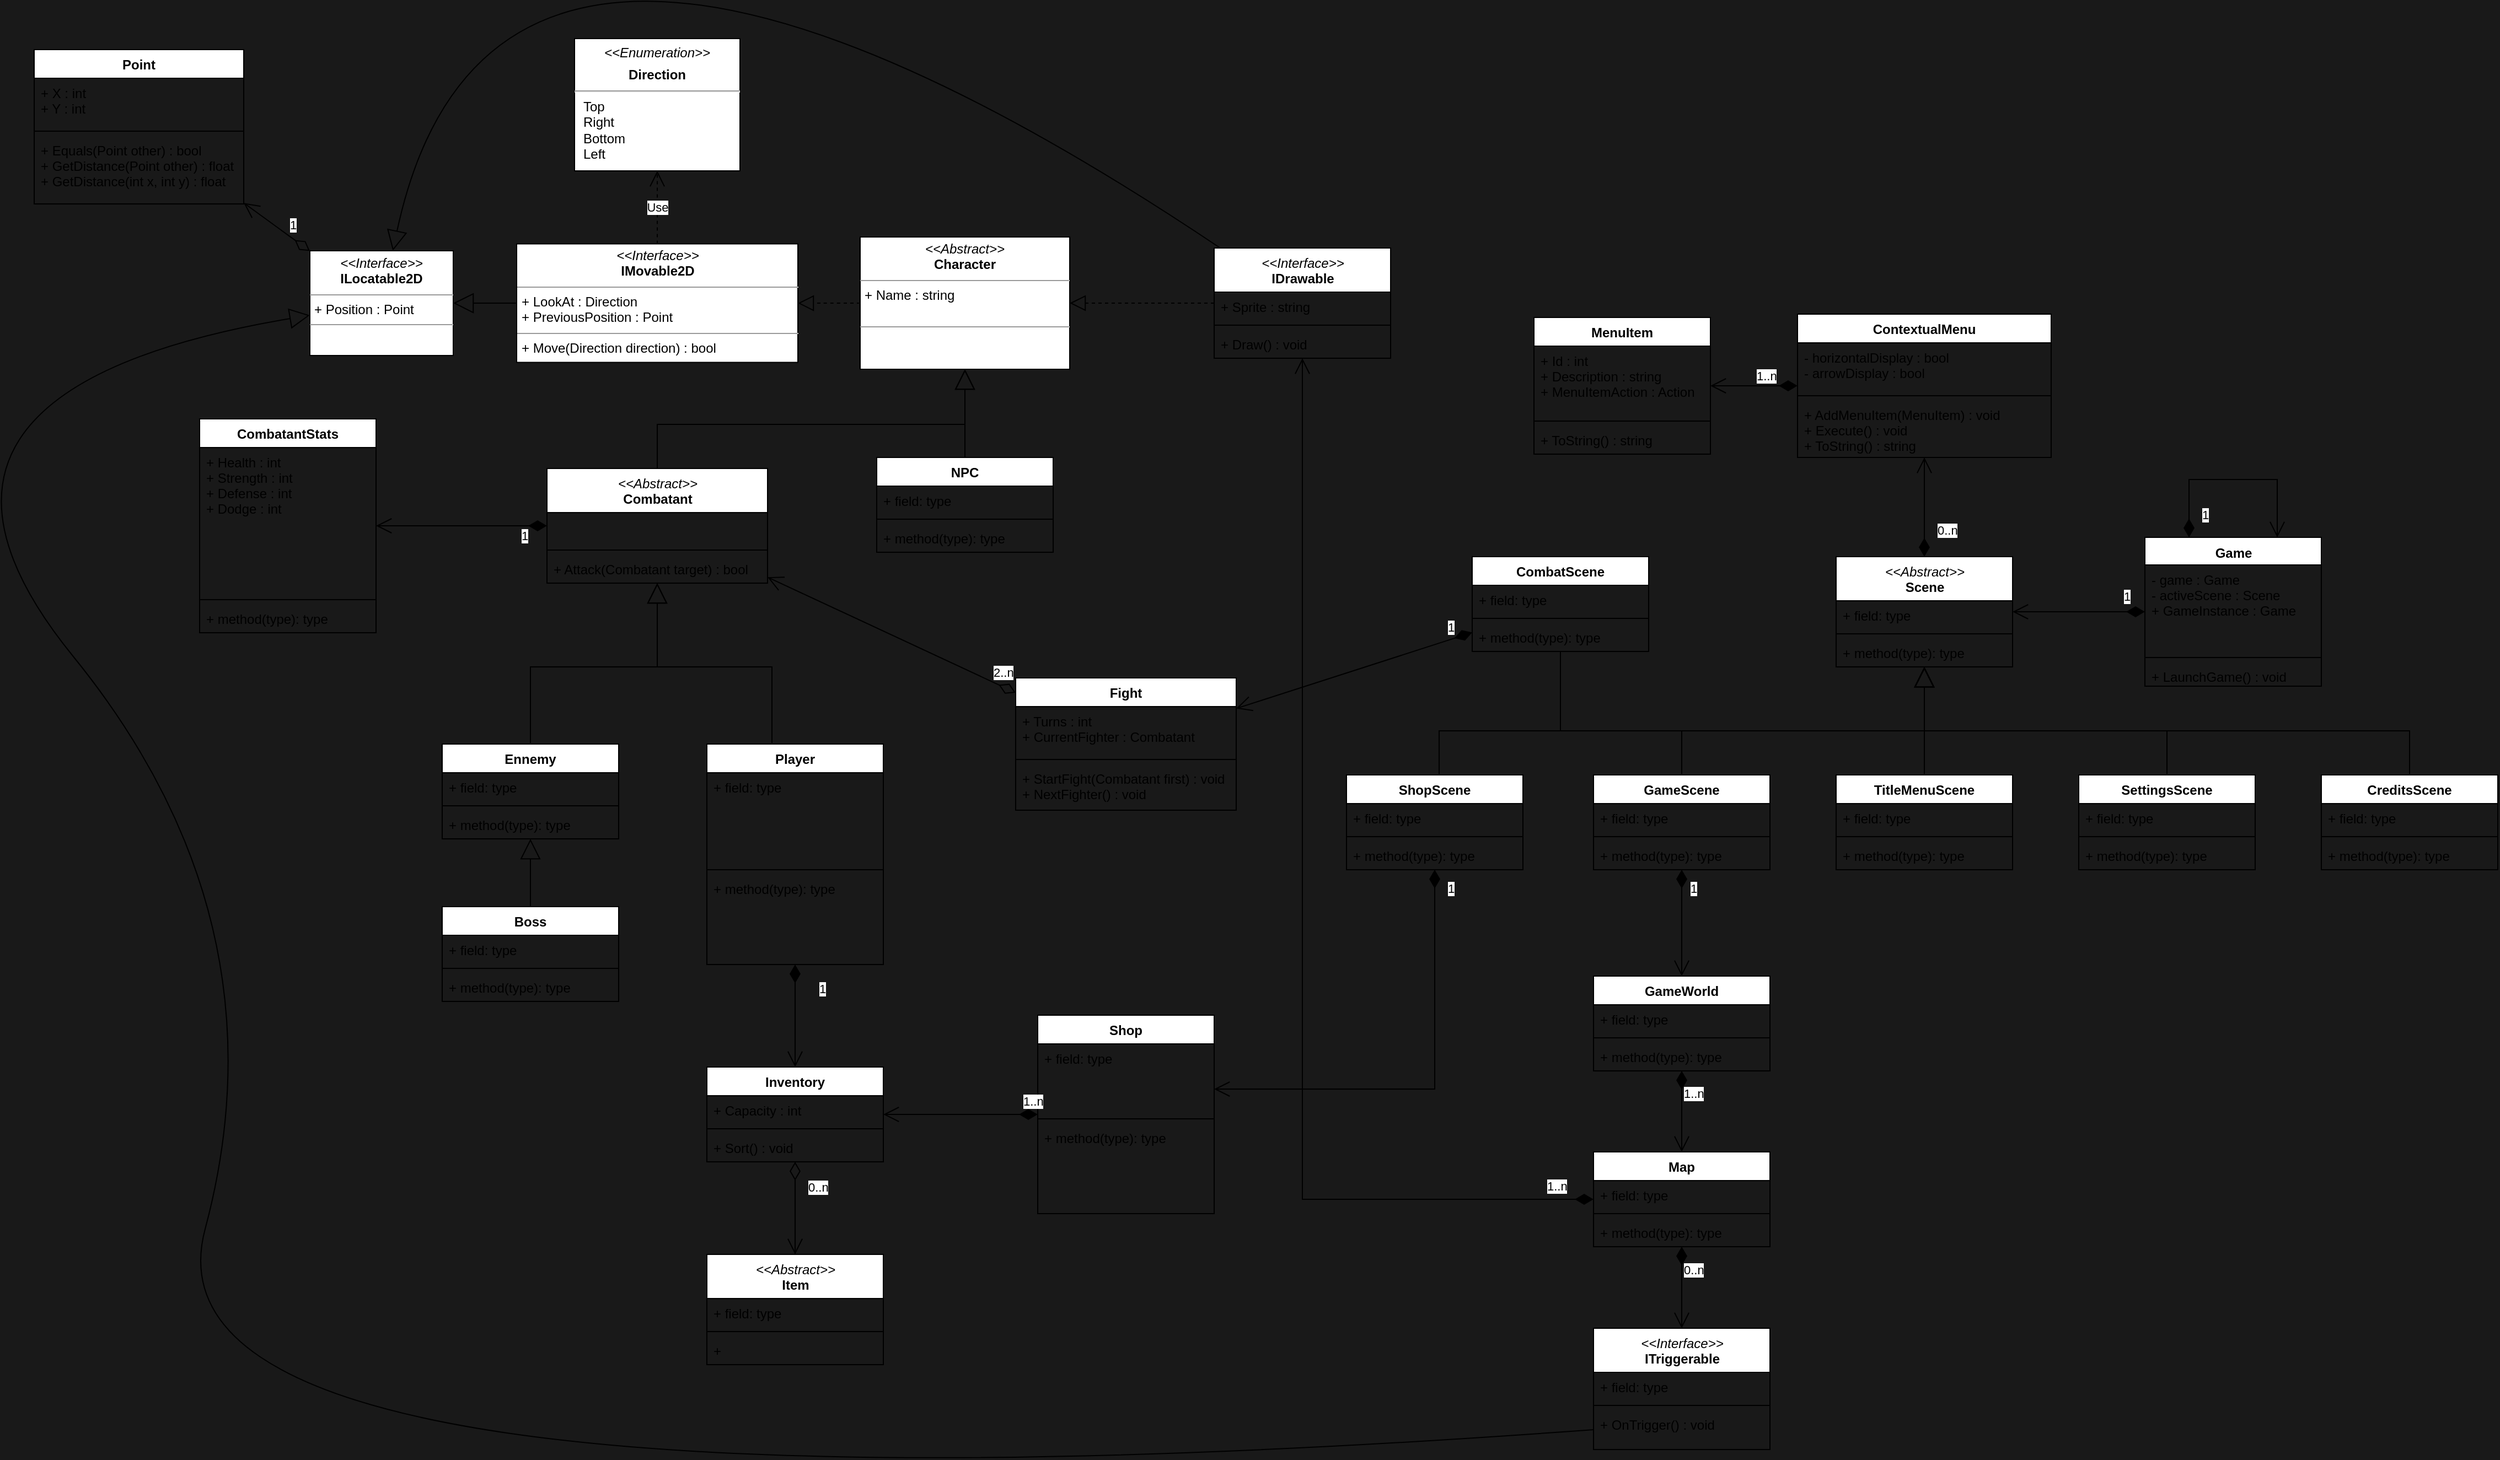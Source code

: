 <mxfile version="15.4.0" type="device"><diagram id="C5RBs43oDa-KdzZeNtuy" name="Page-1"><mxGraphModel dx="2076" dy="1614" grid="1" gridSize="10" guides="1" tooltips="1" connect="1" arrows="1" fold="1" page="0" pageScale="1" pageWidth="1169" pageHeight="827" background="#191919" math="0" shadow="0"><root><mxCell id="WIyWlLk6GJQsqaUBKTNV-0"/><mxCell id="WIyWlLk6GJQsqaUBKTNV-1" parent="WIyWlLk6GJQsqaUBKTNV-0"/><mxCell id="5swHYzabRFGuGf4kcsna-0" value="NPC" style="swimlane;fontStyle=1;align=center;verticalAlign=top;childLayout=stackLayout;horizontal=1;startSize=26;horizontalStack=0;resizeParent=1;resizeParentMax=0;resizeLast=0;collapsible=1;marginBottom=0;" parent="WIyWlLk6GJQsqaUBKTNV-1" vertex="1"><mxGeometry x="804" y="380" width="160" height="86" as="geometry"/></mxCell><mxCell id="5swHYzabRFGuGf4kcsna-1" value="+ field: type" style="text;strokeColor=none;fillColor=none;align=left;verticalAlign=top;spacingLeft=4;spacingRight=4;overflow=hidden;rotatable=0;points=[[0,0.5],[1,0.5]];portConstraint=eastwest;" parent="5swHYzabRFGuGf4kcsna-0" vertex="1"><mxGeometry y="26" width="160" height="26" as="geometry"/></mxCell><mxCell id="5swHYzabRFGuGf4kcsna-2" value="" style="line;strokeWidth=1;fillColor=none;align=left;verticalAlign=middle;spacingTop=-1;spacingLeft=3;spacingRight=3;rotatable=0;labelPosition=right;points=[];portConstraint=eastwest;" parent="5swHYzabRFGuGf4kcsna-0" vertex="1"><mxGeometry y="52" width="160" height="8" as="geometry"/></mxCell><mxCell id="5swHYzabRFGuGf4kcsna-3" value="+ method(type): type" style="text;strokeColor=none;fillColor=none;align=left;verticalAlign=top;spacingLeft=4;spacingRight=4;overflow=hidden;rotatable=0;points=[[0,0.5],[1,0.5]];portConstraint=eastwest;" parent="5swHYzabRFGuGf4kcsna-0" vertex="1"><mxGeometry y="60" width="160" height="26" as="geometry"/></mxCell><mxCell id="5swHYzabRFGuGf4kcsna-8" value="Ennemy" style="swimlane;fontStyle=1;align=center;verticalAlign=top;childLayout=stackLayout;horizontal=1;startSize=26;horizontalStack=0;resizeParent=1;resizeParentMax=0;resizeLast=0;collapsible=1;marginBottom=0;" parent="WIyWlLk6GJQsqaUBKTNV-1" vertex="1"><mxGeometry x="410" y="640" width="160" height="86" as="geometry"/></mxCell><mxCell id="5swHYzabRFGuGf4kcsna-9" value="+ field: type" style="text;strokeColor=none;fillColor=none;align=left;verticalAlign=top;spacingLeft=4;spacingRight=4;overflow=hidden;rotatable=0;points=[[0,0.5],[1,0.5]];portConstraint=eastwest;" parent="5swHYzabRFGuGf4kcsna-8" vertex="1"><mxGeometry y="26" width="160" height="26" as="geometry"/></mxCell><mxCell id="5swHYzabRFGuGf4kcsna-10" value="" style="line;strokeWidth=1;fillColor=none;align=left;verticalAlign=middle;spacingTop=-1;spacingLeft=3;spacingRight=3;rotatable=0;labelPosition=right;points=[];portConstraint=eastwest;" parent="5swHYzabRFGuGf4kcsna-8" vertex="1"><mxGeometry y="52" width="160" height="8" as="geometry"/></mxCell><mxCell id="5swHYzabRFGuGf4kcsna-11" value="+ method(type): type" style="text;strokeColor=none;fillColor=none;align=left;verticalAlign=top;spacingLeft=4;spacingRight=4;overflow=hidden;rotatable=0;points=[[0,0.5],[1,0.5]];portConstraint=eastwest;" parent="5swHYzabRFGuGf4kcsna-8" vertex="1"><mxGeometry y="60" width="160" height="26" as="geometry"/></mxCell><mxCell id="5swHYzabRFGuGf4kcsna-12" value="Player" style="swimlane;fontStyle=1;align=center;verticalAlign=top;childLayout=stackLayout;horizontal=1;startSize=26;horizontalStack=0;resizeParent=1;resizeParentMax=0;resizeLast=0;collapsible=1;marginBottom=0;strokeWidth=1;" parent="WIyWlLk6GJQsqaUBKTNV-1" vertex="1"><mxGeometry x="650" y="640" width="160" height="200" as="geometry"/></mxCell><mxCell id="5swHYzabRFGuGf4kcsna-13" value="+ field: type" style="text;strokeColor=none;fillColor=none;align=left;verticalAlign=top;spacingLeft=4;spacingRight=4;overflow=hidden;rotatable=0;points=[[0,0.5],[1,0.5]];portConstraint=eastwest;" parent="5swHYzabRFGuGf4kcsna-12" vertex="1"><mxGeometry y="26" width="160" height="84" as="geometry"/></mxCell><mxCell id="5swHYzabRFGuGf4kcsna-14" value="" style="line;strokeWidth=1;fillColor=none;align=left;verticalAlign=middle;spacingTop=-1;spacingLeft=3;spacingRight=3;rotatable=0;labelPosition=right;points=[];portConstraint=eastwest;" parent="5swHYzabRFGuGf4kcsna-12" vertex="1"><mxGeometry y="110" width="160" height="8" as="geometry"/></mxCell><mxCell id="5swHYzabRFGuGf4kcsna-15" value="+ method(type): type" style="text;strokeColor=none;fillColor=none;align=left;verticalAlign=top;spacingLeft=4;spacingRight=4;overflow=hidden;rotatable=0;points=[[0,0.5],[1,0.5]];portConstraint=eastwest;" parent="5swHYzabRFGuGf4kcsna-12" vertex="1"><mxGeometry y="118" width="160" height="82" as="geometry"/></mxCell><mxCell id="5swHYzabRFGuGf4kcsna-21" value="Boss" style="swimlane;fontStyle=1;align=center;verticalAlign=top;childLayout=stackLayout;horizontal=1;startSize=26;horizontalStack=0;resizeParent=1;resizeParentMax=0;resizeLast=0;collapsible=1;marginBottom=0;" parent="WIyWlLk6GJQsqaUBKTNV-1" vertex="1"><mxGeometry x="410" y="787.5" width="160" height="86" as="geometry"/></mxCell><mxCell id="5swHYzabRFGuGf4kcsna-22" value="+ field: type" style="text;strokeColor=none;fillColor=none;align=left;verticalAlign=top;spacingLeft=4;spacingRight=4;overflow=hidden;rotatable=0;points=[[0,0.5],[1,0.5]];portConstraint=eastwest;" parent="5swHYzabRFGuGf4kcsna-21" vertex="1"><mxGeometry y="26" width="160" height="26" as="geometry"/></mxCell><mxCell id="5swHYzabRFGuGf4kcsna-23" value="" style="line;strokeWidth=1;fillColor=none;align=left;verticalAlign=middle;spacingTop=-1;spacingLeft=3;spacingRight=3;rotatable=0;labelPosition=right;points=[];portConstraint=eastwest;" parent="5swHYzabRFGuGf4kcsna-21" vertex="1"><mxGeometry y="52" width="160" height="8" as="geometry"/></mxCell><mxCell id="5swHYzabRFGuGf4kcsna-24" value="+ method(type): type" style="text;strokeColor=none;fillColor=none;align=left;verticalAlign=top;spacingLeft=4;spacingRight=4;overflow=hidden;rotatable=0;points=[[0,0.5],[1,0.5]];portConstraint=eastwest;" parent="5swHYzabRFGuGf4kcsna-21" vertex="1"><mxGeometry y="60" width="160" height="26" as="geometry"/></mxCell><mxCell id="5swHYzabRFGuGf4kcsna-29" value="&lt;p style=&quot;margin: 0px ; margin-top: 4px ; text-align: center&quot;&gt;&lt;i&gt;&amp;lt;&amp;lt;Abstract&amp;gt;&amp;gt;&lt;/i&gt;&lt;br&gt;&lt;b&gt;Character&lt;/b&gt;&lt;/p&gt;&lt;hr size=&quot;1&quot;&gt;&lt;p style=&quot;margin: 0px ; margin-left: 4px&quot;&gt;+ Name : string&lt;br&gt;&lt;/p&gt;&lt;p style=&quot;margin: 0px ; margin-left: 4px&quot;&gt;&lt;br&gt;&lt;/p&gt;&lt;hr size=&quot;1&quot;&gt;&lt;p style=&quot;margin: 0px ; margin-left: 4px&quot;&gt;&lt;br&gt;&lt;/p&gt;" style="verticalAlign=top;align=left;overflow=fill;fontSize=12;fontFamily=Helvetica;html=1;" parent="WIyWlLk6GJQsqaUBKTNV-1" vertex="1"><mxGeometry x="789" y="180" width="190" height="120" as="geometry"/></mxCell><mxCell id="5swHYzabRFGuGf4kcsna-32" value="" style="endArrow=block;endSize=16;endFill=0;html=1;edgeStyle=orthogonalEdgeStyle;rounded=0;" parent="WIyWlLk6GJQsqaUBKTNV-1" source="INyZbUlqWB3TaKGI_eGS-89" target="5swHYzabRFGuGf4kcsna-29" edge="1"><mxGeometry width="160" relative="1" as="geometry"><mxPoint x="894" y="480" as="sourcePoint"/><mxPoint x="894" y="330" as="targetPoint"/><Array as="points"><mxPoint x="605" y="350"/><mxPoint x="884" y="350"/></Array></mxGeometry></mxCell><mxCell id="5swHYzabRFGuGf4kcsna-34" value="" style="endArrow=block;endSize=16;endFill=0;html=1;edgeStyle=orthogonalEdgeStyle;" parent="WIyWlLk6GJQsqaUBKTNV-1" source="5swHYzabRFGuGf4kcsna-21" target="5swHYzabRFGuGf4kcsna-8" edge="1"><mxGeometry width="160" relative="1" as="geometry"><mxPoint x="695" y="560" as="sourcePoint"/><mxPoint x="695" y="410" as="targetPoint"/></mxGeometry></mxCell><mxCell id="5swHYzabRFGuGf4kcsna-46" value="Point" style="swimlane;fontStyle=1;align=center;verticalAlign=top;childLayout=stackLayout;horizontal=1;startSize=26;horizontalStack=0;resizeParent=1;resizeParentMax=0;resizeLast=0;collapsible=1;marginBottom=0;" parent="WIyWlLk6GJQsqaUBKTNV-1" vertex="1"><mxGeometry x="40" y="10" width="190" height="140" as="geometry"/></mxCell><mxCell id="5swHYzabRFGuGf4kcsna-47" value="+ X : int&#10;+ Y : int" style="text;strokeColor=none;fillColor=none;align=left;verticalAlign=top;spacingLeft=4;spacingRight=4;overflow=hidden;rotatable=0;points=[[0,0.5],[1,0.5]];portConstraint=eastwest;" parent="5swHYzabRFGuGf4kcsna-46" vertex="1"><mxGeometry y="26" width="190" height="44" as="geometry"/></mxCell><mxCell id="5swHYzabRFGuGf4kcsna-48" value="" style="line;strokeWidth=1;fillColor=none;align=left;verticalAlign=middle;spacingTop=-1;spacingLeft=3;spacingRight=3;rotatable=0;labelPosition=right;points=[];portConstraint=eastwest;" parent="5swHYzabRFGuGf4kcsna-46" vertex="1"><mxGeometry y="70" width="190" height="8" as="geometry"/></mxCell><mxCell id="5swHYzabRFGuGf4kcsna-49" value="+ Equals(Point other) : bool&#10;+ GetDistance(Point other) : float&#10;+ GetDistance(int x, int y) : float" style="text;strokeColor=none;fillColor=none;align=left;verticalAlign=top;spacingLeft=4;spacingRight=4;overflow=hidden;rotatable=0;points=[[0,0.5],[1,0.5]];portConstraint=eastwest;" parent="5swHYzabRFGuGf4kcsna-46" vertex="1"><mxGeometry y="78" width="190" height="62" as="geometry"/></mxCell><mxCell id="5swHYzabRFGuGf4kcsna-54" value="&lt;p style=&quot;margin: 0px ; margin-top: 4px ; text-align: center&quot;&gt;&lt;i&gt;&amp;lt;&amp;lt;Interface&amp;gt;&amp;gt;&lt;/i&gt;&lt;br&gt;&lt;b&gt;IMovable2D&lt;/b&gt;&lt;/p&gt;&lt;hr size=&quot;1&quot;&gt;&lt;p style=&quot;margin: 0px ; margin-left: 4px&quot;&gt;+ LookAt : Direction&lt;/p&gt;&lt;p style=&quot;margin: 0px ; margin-left: 4px&quot;&gt;+ PreviousPosition : Point&lt;/p&gt;&lt;hr size=&quot;1&quot;&gt;&lt;p style=&quot;margin: 0px ; margin-left: 4px&quot;&gt;+ Move(Direction direction) : bool&lt;br&gt;&lt;/p&gt;" style="verticalAlign=top;align=left;overflow=fill;fontSize=12;fontFamily=Helvetica;html=1;" parent="WIyWlLk6GJQsqaUBKTNV-1" vertex="1"><mxGeometry x="477.5" y="186.25" width="255" height="107.5" as="geometry"/></mxCell><mxCell id="5swHYzabRFGuGf4kcsna-57" value="" style="endArrow=block;dashed=1;endFill=0;endSize=12;html=1;edgeStyle=orthogonalEdgeStyle;" parent="WIyWlLk6GJQsqaUBKTNV-1" source="5swHYzabRFGuGf4kcsna-29" target="5swHYzabRFGuGf4kcsna-54" edge="1"><mxGeometry width="160" relative="1" as="geometry"><mxPoint x="880" y="160" as="sourcePoint"/><mxPoint x="760" y="100" as="targetPoint"/></mxGeometry></mxCell><mxCell id="5swHYzabRFGuGf4kcsna-67" value="&lt;p style=&quot;margin: 0px ; margin-top: 6px ; text-align: center&quot;&gt;&lt;i&gt;&amp;lt;&amp;lt;Enumeration&amp;gt;&amp;gt;&lt;/i&gt;&lt;br&gt;&lt;/p&gt;&lt;p style=&quot;margin: 0px ; margin-top: 6px ; text-align: center&quot;&gt;&lt;b&gt;Direction&lt;/b&gt;&lt;/p&gt;&lt;hr&gt;&lt;p style=&quot;margin: 0px ; margin-left: 8px&quot;&gt;Top&lt;/p&gt;&lt;p style=&quot;margin: 0px ; margin-left: 8px&quot;&gt;Right&lt;/p&gt;&lt;p style=&quot;margin: 0px ; margin-left: 8px&quot;&gt;Bottom&lt;/p&gt;&lt;p style=&quot;margin: 0px ; margin-left: 8px&quot;&gt;Left&lt;/p&gt;" style="align=left;overflow=fill;html=1;dropTarget=0;" parent="WIyWlLk6GJQsqaUBKTNV-1" vertex="1"><mxGeometry x="530" width="150" height="120" as="geometry"/></mxCell><mxCell id="5swHYzabRFGuGf4kcsna-75" value="&lt;p style=&quot;margin: 0px ; margin-top: 4px ; text-align: center&quot;&gt;&lt;i&gt;&amp;lt;&amp;lt;Interface&amp;gt;&amp;gt;&lt;/i&gt;&lt;br&gt;&lt;b&gt;ILocatable2D&lt;/b&gt;&lt;/p&gt;&lt;hr size=&quot;1&quot;&gt;&lt;p style=&quot;margin: 0px ; margin-left: 4px&quot;&gt;+ Position : Point&lt;/p&gt;&lt;hr size=&quot;1&quot;&gt;&lt;p style=&quot;margin: 0px ; margin-left: 4px&quot;&gt;&lt;br&gt;&lt;/p&gt;" style="verticalAlign=top;align=left;overflow=fill;fontSize=12;fontFamily=Helvetica;html=1;" parent="WIyWlLk6GJQsqaUBKTNV-1" vertex="1"><mxGeometry x="290" y="192.5" width="130" height="95" as="geometry"/></mxCell><mxCell id="5swHYzabRFGuGf4kcsna-76" value="" style="endArrow=block;endSize=16;endFill=0;html=1;edgeStyle=orthogonalEdgeStyle;" parent="WIyWlLk6GJQsqaUBKTNV-1" source="5swHYzabRFGuGf4kcsna-54" target="5swHYzabRFGuGf4kcsna-75" edge="1"><mxGeometry width="160" relative="1" as="geometry"><mxPoint x="1150.0" y="600" as="sourcePoint"/><mxPoint x="1150.0" y="506" as="targetPoint"/></mxGeometry></mxCell><mxCell id="KrV9ADqe-Hzgv187CyDO-4" value="1" style="endArrow=open;html=1;endSize=12;startArrow=diamondThin;startSize=14;startFill=0;align=left;verticalAlign=bottom;" parent="WIyWlLk6GJQsqaUBKTNV-1" source="5swHYzabRFGuGf4kcsna-75" target="5swHYzabRFGuGf4kcsna-46" edge="1"><mxGeometry x="-0.333" relative="1" as="geometry"><mxPoint x="325" y="287.5" as="sourcePoint"/><mxPoint x="325" y="447.5" as="targetPoint"/><mxPoint as="offset"/></mxGeometry></mxCell><mxCell id="KrV9ADqe-Hzgv187CyDO-5" value="Use" style="endArrow=open;endSize=12;dashed=1;html=1;edgeStyle=orthogonalEdgeStyle;" parent="WIyWlLk6GJQsqaUBKTNV-1" source="5swHYzabRFGuGf4kcsna-54" target="5swHYzabRFGuGf4kcsna-67" edge="1"><mxGeometry width="160" relative="1" as="geometry"><mxPoint x="450" y="130" as="sourcePoint"/><mxPoint x="680" y="161" as="targetPoint"/></mxGeometry></mxCell><mxCell id="KrV9ADqe-Hzgv187CyDO-27" value="Inventory" style="swimlane;fontStyle=1;align=center;verticalAlign=top;childLayout=stackLayout;horizontal=1;startSize=26;horizontalStack=0;resizeParent=1;resizeParentMax=0;resizeLast=0;collapsible=1;marginBottom=0;" parent="WIyWlLk6GJQsqaUBKTNV-1" vertex="1"><mxGeometry x="650" y="933" width="160" height="86" as="geometry"/></mxCell><mxCell id="KrV9ADqe-Hzgv187CyDO-28" value="+ Capacity : int" style="text;strokeColor=none;fillColor=none;align=left;verticalAlign=top;spacingLeft=4;spacingRight=4;overflow=hidden;rotatable=0;points=[[0,0.5],[1,0.5]];portConstraint=eastwest;" parent="KrV9ADqe-Hzgv187CyDO-27" vertex="1"><mxGeometry y="26" width="160" height="26" as="geometry"/></mxCell><mxCell id="KrV9ADqe-Hzgv187CyDO-29" value="" style="line;strokeWidth=1;fillColor=none;align=left;verticalAlign=middle;spacingTop=-1;spacingLeft=3;spacingRight=3;rotatable=0;labelPosition=right;points=[];portConstraint=eastwest;" parent="KrV9ADqe-Hzgv187CyDO-27" vertex="1"><mxGeometry y="52" width="160" height="8" as="geometry"/></mxCell><mxCell id="KrV9ADqe-Hzgv187CyDO-30" value="+ Sort() : void" style="text;strokeColor=none;fillColor=none;align=left;verticalAlign=top;spacingLeft=4;spacingRight=4;overflow=hidden;rotatable=0;points=[[0,0.5],[1,0.5]];portConstraint=eastwest;" parent="KrV9ADqe-Hzgv187CyDO-27" vertex="1"><mxGeometry y="60" width="160" height="26" as="geometry"/></mxCell><mxCell id="f3-75gtxWehkVHyLDxz1-0" value="0..n" style="endArrow=open;html=1;endSize=12;startArrow=diamondThin;startSize=14;startFill=0;edgeStyle=orthogonalEdgeStyle;align=left;verticalAlign=bottom;rounded=0;" parent="WIyWlLk6GJQsqaUBKTNV-1" source="KrV9ADqe-Hzgv187CyDO-27" target="vQ3LU-gLf3fFYxBnBf0y-0" edge="1"><mxGeometry x="-0.25" y="10" relative="1" as="geometry"><mxPoint x="575" y="782.5" as="sourcePoint"/><mxPoint x="510" y="840" as="targetPoint"/><mxPoint as="offset"/></mxGeometry></mxCell><mxCell id="f3-75gtxWehkVHyLDxz1-1" value="1" style="endArrow=open;html=1;endSize=12;startArrow=diamondThin;startSize=14;startFill=1;edgeStyle=orthogonalEdgeStyle;align=left;verticalAlign=bottom;rounded=0;" parent="WIyWlLk6GJQsqaUBKTNV-1" source="5swHYzabRFGuGf4kcsna-12" target="KrV9ADqe-Hzgv187CyDO-27" edge="1"><mxGeometry x="-0.333" y="20" relative="1" as="geometry"><mxPoint x="685" y="860" as="sourcePoint"/><mxPoint x="845" y="860" as="targetPoint"/><mxPoint as="offset"/></mxGeometry></mxCell><mxCell id="f3-75gtxWehkVHyLDxz1-2" value="GameWorld" style="swimlane;fontStyle=1;align=center;verticalAlign=top;childLayout=stackLayout;horizontal=1;startSize=26;horizontalStack=0;resizeParent=1;resizeParentMax=0;resizeLast=0;collapsible=1;marginBottom=0;" parent="WIyWlLk6GJQsqaUBKTNV-1" vertex="1"><mxGeometry x="1454" y="850.5" width="160" height="86" as="geometry"/></mxCell><mxCell id="f3-75gtxWehkVHyLDxz1-3" value="+ field: type" style="text;strokeColor=none;fillColor=none;align=left;verticalAlign=top;spacingLeft=4;spacingRight=4;overflow=hidden;rotatable=0;points=[[0,0.5],[1,0.5]];portConstraint=eastwest;" parent="f3-75gtxWehkVHyLDxz1-2" vertex="1"><mxGeometry y="26" width="160" height="26" as="geometry"/></mxCell><mxCell id="f3-75gtxWehkVHyLDxz1-4" value="" style="line;strokeWidth=1;fillColor=none;align=left;verticalAlign=middle;spacingTop=-1;spacingLeft=3;spacingRight=3;rotatable=0;labelPosition=right;points=[];portConstraint=eastwest;" parent="f3-75gtxWehkVHyLDxz1-2" vertex="1"><mxGeometry y="52" width="160" height="8" as="geometry"/></mxCell><mxCell id="f3-75gtxWehkVHyLDxz1-5" value="+ method(type): type" style="text;strokeColor=none;fillColor=none;align=left;verticalAlign=top;spacingLeft=4;spacingRight=4;overflow=hidden;rotatable=0;points=[[0,0.5],[1,0.5]];portConstraint=eastwest;" parent="f3-75gtxWehkVHyLDxz1-2" vertex="1"><mxGeometry y="60" width="160" height="26" as="geometry"/></mxCell><mxCell id="INyZbUlqWB3TaKGI_eGS-0" value="Map" style="swimlane;fontStyle=1;align=center;verticalAlign=top;childLayout=stackLayout;horizontal=1;startSize=26;horizontalStack=0;resizeParent=1;resizeParentMax=0;resizeLast=0;collapsible=1;marginBottom=0;" parent="WIyWlLk6GJQsqaUBKTNV-1" vertex="1"><mxGeometry x="1454" y="1010" width="160" height="86" as="geometry"/></mxCell><mxCell id="INyZbUlqWB3TaKGI_eGS-1" value="+ field: type" style="text;strokeColor=none;fillColor=none;align=left;verticalAlign=top;spacingLeft=4;spacingRight=4;overflow=hidden;rotatable=0;points=[[0,0.5],[1,0.5]];portConstraint=eastwest;" parent="INyZbUlqWB3TaKGI_eGS-0" vertex="1"><mxGeometry y="26" width="160" height="26" as="geometry"/></mxCell><mxCell id="INyZbUlqWB3TaKGI_eGS-2" value="" style="line;strokeWidth=1;fillColor=none;align=left;verticalAlign=middle;spacingTop=-1;spacingLeft=3;spacingRight=3;rotatable=0;labelPosition=right;points=[];portConstraint=eastwest;" parent="INyZbUlqWB3TaKGI_eGS-0" vertex="1"><mxGeometry y="52" width="160" height="8" as="geometry"/></mxCell><mxCell id="INyZbUlqWB3TaKGI_eGS-3" value="+ method(type): type" style="text;strokeColor=none;fillColor=none;align=left;verticalAlign=top;spacingLeft=4;spacingRight=4;overflow=hidden;rotatable=0;points=[[0,0.5],[1,0.5]];portConstraint=eastwest;" parent="INyZbUlqWB3TaKGI_eGS-0" vertex="1"><mxGeometry y="60" width="160" height="26" as="geometry"/></mxCell><mxCell id="INyZbUlqWB3TaKGI_eGS-5" value="1..n" style="endArrow=open;html=1;endSize=12;startArrow=diamondThin;startSize=14;startFill=1;edgeStyle=orthogonalEdgeStyle;align=left;verticalAlign=bottom;rounded=0;" parent="WIyWlLk6GJQsqaUBKTNV-1" source="f3-75gtxWehkVHyLDxz1-2" target="INyZbUlqWB3TaKGI_eGS-0" edge="1"><mxGeometry x="-0.191" relative="1" as="geometry"><mxPoint x="1670" y="970" as="sourcePoint"/><mxPoint x="1670" y="1101" as="targetPoint"/><mxPoint as="offset"/></mxGeometry></mxCell><mxCell id="INyZbUlqWB3TaKGI_eGS-10" value="&lt;i&gt;&amp;lt;&amp;lt;Interface&amp;gt;&amp;gt;&lt;br&gt;&lt;/i&gt;&lt;b&gt;ITriggerable&lt;/b&gt;" style="swimlane;fontStyle=0;align=center;verticalAlign=top;childLayout=stackLayout;horizontal=1;startSize=40;horizontalStack=0;resizeParent=1;resizeParentMax=0;resizeLast=0;collapsible=1;marginBottom=0;html=1;" parent="WIyWlLk6GJQsqaUBKTNV-1" vertex="1"><mxGeometry x="1454" y="1170" width="160" height="110" as="geometry"/></mxCell><mxCell id="INyZbUlqWB3TaKGI_eGS-11" value="+ field: type" style="text;strokeColor=none;fillColor=none;align=left;verticalAlign=top;spacingLeft=4;spacingRight=4;overflow=hidden;rotatable=0;points=[[0,0.5],[1,0.5]];portConstraint=eastwest;" parent="INyZbUlqWB3TaKGI_eGS-10" vertex="1"><mxGeometry y="40" width="160" height="26" as="geometry"/></mxCell><mxCell id="INyZbUlqWB3TaKGI_eGS-12" value="" style="line;strokeWidth=1;fillColor=none;align=left;verticalAlign=middle;spacingTop=-1;spacingLeft=3;spacingRight=3;rotatable=0;labelPosition=right;points=[];portConstraint=eastwest;" parent="INyZbUlqWB3TaKGI_eGS-10" vertex="1"><mxGeometry y="66" width="160" height="8" as="geometry"/></mxCell><mxCell id="INyZbUlqWB3TaKGI_eGS-13" value="+ OnTrigger() : void" style="text;strokeColor=none;fillColor=none;align=left;verticalAlign=top;spacingLeft=4;spacingRight=4;overflow=hidden;rotatable=0;points=[[0,0.5],[1,0.5]];portConstraint=eastwest;" parent="INyZbUlqWB3TaKGI_eGS-10" vertex="1"><mxGeometry y="74" width="160" height="36" as="geometry"/></mxCell><mxCell id="INyZbUlqWB3TaKGI_eGS-14" value="CombatantStats" style="swimlane;fontStyle=1;align=center;verticalAlign=top;childLayout=stackLayout;horizontal=1;startSize=26;horizontalStack=0;resizeParent=1;resizeParentMax=0;resizeLast=0;collapsible=1;marginBottom=0;" parent="WIyWlLk6GJQsqaUBKTNV-1" vertex="1"><mxGeometry x="190" y="345" width="160" height="194" as="geometry"/></mxCell><mxCell id="INyZbUlqWB3TaKGI_eGS-15" value="+ Health : int&#10;+ Strength : int&#10;+ Defense : int&#10;+ Dodge : int" style="text;strokeColor=none;fillColor=none;align=left;verticalAlign=top;spacingLeft=4;spacingRight=4;overflow=hidden;rotatable=0;points=[[0,0.5],[1,0.5]];portConstraint=eastwest;" parent="INyZbUlqWB3TaKGI_eGS-14" vertex="1"><mxGeometry y="26" width="160" height="134" as="geometry"/></mxCell><mxCell id="INyZbUlqWB3TaKGI_eGS-16" value="" style="line;strokeWidth=1;fillColor=none;align=left;verticalAlign=middle;spacingTop=-1;spacingLeft=3;spacingRight=3;rotatable=0;labelPosition=right;points=[];portConstraint=eastwest;" parent="INyZbUlqWB3TaKGI_eGS-14" vertex="1"><mxGeometry y="160" width="160" height="8" as="geometry"/></mxCell><mxCell id="INyZbUlqWB3TaKGI_eGS-17" value="+ method(type): type" style="text;strokeColor=none;fillColor=none;align=left;verticalAlign=top;spacingLeft=4;spacingRight=4;overflow=hidden;rotatable=0;points=[[0,0.5],[1,0.5]];portConstraint=eastwest;" parent="INyZbUlqWB3TaKGI_eGS-14" vertex="1"><mxGeometry y="168" width="160" height="26" as="geometry"/></mxCell><mxCell id="INyZbUlqWB3TaKGI_eGS-18" value="Shop" style="swimlane;fontStyle=1;align=center;verticalAlign=top;childLayout=stackLayout;horizontal=1;startSize=26;horizontalStack=0;resizeParent=1;resizeParentMax=0;resizeLast=0;collapsible=1;marginBottom=0;" parent="WIyWlLk6GJQsqaUBKTNV-1" vertex="1"><mxGeometry x="950" y="886" width="160" height="180" as="geometry"><mxRectangle x="1730" y="936.5" width="60" height="26" as="alternateBounds"/></mxGeometry></mxCell><mxCell id="INyZbUlqWB3TaKGI_eGS-19" value="+ field: type" style="text;strokeColor=none;fillColor=none;align=left;verticalAlign=top;spacingLeft=4;spacingRight=4;overflow=hidden;rotatable=0;points=[[0,0.5],[1,0.5]];portConstraint=eastwest;" parent="INyZbUlqWB3TaKGI_eGS-18" vertex="1"><mxGeometry y="26" width="160" height="64" as="geometry"/></mxCell><mxCell id="INyZbUlqWB3TaKGI_eGS-20" value="" style="line;strokeWidth=1;fillColor=none;align=left;verticalAlign=middle;spacingTop=-1;spacingLeft=3;spacingRight=3;rotatable=0;labelPosition=right;points=[];portConstraint=eastwest;" parent="INyZbUlqWB3TaKGI_eGS-18" vertex="1"><mxGeometry y="90" width="160" height="8" as="geometry"/></mxCell><mxCell id="INyZbUlqWB3TaKGI_eGS-21" value="+ method(type): type" style="text;strokeColor=none;fillColor=none;align=left;verticalAlign=top;spacingLeft=4;spacingRight=4;overflow=hidden;rotatable=0;points=[[0,0.5],[1,0.5]];portConstraint=eastwest;" parent="INyZbUlqWB3TaKGI_eGS-18" vertex="1"><mxGeometry y="98" width="160" height="82" as="geometry"/></mxCell><mxCell id="INyZbUlqWB3TaKGI_eGS-22" value="MenuItem" style="swimlane;fontStyle=1;align=center;verticalAlign=top;childLayout=stackLayout;horizontal=1;startSize=26;horizontalStack=0;resizeParent=1;resizeParentMax=0;resizeLast=0;collapsible=1;marginBottom=0;" parent="WIyWlLk6GJQsqaUBKTNV-1" vertex="1"><mxGeometry x="1400" y="253" width="160" height="124" as="geometry"/></mxCell><mxCell id="INyZbUlqWB3TaKGI_eGS-23" value="+ Id : int&#10;+ Description : string&#10;+ MenuItemAction : Action" style="text;strokeColor=none;fillColor=none;align=left;verticalAlign=top;spacingLeft=4;spacingRight=4;overflow=hidden;rotatable=0;points=[[0,0.5],[1,0.5]];portConstraint=eastwest;" parent="INyZbUlqWB3TaKGI_eGS-22" vertex="1"><mxGeometry y="26" width="160" height="64" as="geometry"/></mxCell><mxCell id="INyZbUlqWB3TaKGI_eGS-24" value="" style="line;strokeWidth=1;fillColor=none;align=left;verticalAlign=middle;spacingTop=-1;spacingLeft=3;spacingRight=3;rotatable=0;labelPosition=right;points=[];portConstraint=eastwest;" parent="INyZbUlqWB3TaKGI_eGS-22" vertex="1"><mxGeometry y="90" width="160" height="8" as="geometry"/></mxCell><mxCell id="INyZbUlqWB3TaKGI_eGS-25" value="+ ToString() : string" style="text;strokeColor=none;fillColor=none;align=left;verticalAlign=top;spacingLeft=4;spacingRight=4;overflow=hidden;rotatable=0;points=[[0,0.5],[1,0.5]];portConstraint=eastwest;" parent="INyZbUlqWB3TaKGI_eGS-22" vertex="1"><mxGeometry y="98" width="160" height="26" as="geometry"/></mxCell><mxCell id="INyZbUlqWB3TaKGI_eGS-26" value="ContextualMenu" style="swimlane;fontStyle=1;align=center;verticalAlign=top;childLayout=stackLayout;horizontal=1;startSize=26;horizontalStack=0;resizeParent=1;resizeParentMax=0;resizeLast=0;collapsible=1;marginBottom=0;" parent="WIyWlLk6GJQsqaUBKTNV-1" vertex="1"><mxGeometry x="1639" y="250" width="230" height="130" as="geometry"/></mxCell><mxCell id="INyZbUlqWB3TaKGI_eGS-27" value="- horizontalDisplay : bool&#10;- arrowDisplay : bool" style="text;strokeColor=none;fillColor=none;align=left;verticalAlign=top;spacingLeft=4;spacingRight=4;overflow=hidden;rotatable=0;points=[[0,0.5],[1,0.5]];portConstraint=eastwest;" parent="INyZbUlqWB3TaKGI_eGS-26" vertex="1"><mxGeometry y="26" width="230" height="44" as="geometry"/></mxCell><mxCell id="INyZbUlqWB3TaKGI_eGS-28" value="" style="line;strokeWidth=1;fillColor=none;align=left;verticalAlign=middle;spacingTop=-1;spacingLeft=3;spacingRight=3;rotatable=0;labelPosition=right;points=[];portConstraint=eastwest;" parent="INyZbUlqWB3TaKGI_eGS-26" vertex="1"><mxGeometry y="70" width="230" height="8" as="geometry"/></mxCell><mxCell id="INyZbUlqWB3TaKGI_eGS-29" value="+ AddMenuItem(MenuItem) : void&#10;+ Execute() : void&#10;+ ToString() : string" style="text;strokeColor=none;fillColor=none;align=left;verticalAlign=top;spacingLeft=4;spacingRight=4;overflow=hidden;rotatable=0;points=[[0,0.5],[1,0.5]];portConstraint=eastwest;" parent="INyZbUlqWB3TaKGI_eGS-26" vertex="1"><mxGeometry y="78" width="230" height="52" as="geometry"/></mxCell><mxCell id="INyZbUlqWB3TaKGI_eGS-30" value="&lt;span style=&quot;font-weight: normal&quot;&gt;&lt;i&gt;&amp;lt;&amp;lt;Abstract&amp;gt;&amp;gt;&lt;/i&gt;&lt;/span&gt;&lt;br&gt;Scene" style="swimlane;fontStyle=1;align=center;verticalAlign=top;childLayout=stackLayout;horizontal=1;startSize=40;horizontalStack=0;resizeParent=1;resizeParentMax=0;resizeLast=0;collapsible=1;marginBottom=0;html=1;" parent="WIyWlLk6GJQsqaUBKTNV-1" vertex="1"><mxGeometry x="1674" y="470" width="160" height="100" as="geometry"/></mxCell><mxCell id="INyZbUlqWB3TaKGI_eGS-31" value="+ field: type" style="text;strokeColor=none;fillColor=none;align=left;verticalAlign=top;spacingLeft=4;spacingRight=4;overflow=hidden;rotatable=0;points=[[0,0.5],[1,0.5]];portConstraint=eastwest;" parent="INyZbUlqWB3TaKGI_eGS-30" vertex="1"><mxGeometry y="40" width="160" height="26" as="geometry"/></mxCell><mxCell id="INyZbUlqWB3TaKGI_eGS-32" value="" style="line;strokeWidth=1;fillColor=none;align=left;verticalAlign=middle;spacingTop=-1;spacingLeft=3;spacingRight=3;rotatable=0;labelPosition=right;points=[];portConstraint=eastwest;" parent="INyZbUlqWB3TaKGI_eGS-30" vertex="1"><mxGeometry y="66" width="160" height="8" as="geometry"/></mxCell><mxCell id="INyZbUlqWB3TaKGI_eGS-33" value="+ method(type): type" style="text;strokeColor=none;fillColor=none;align=left;verticalAlign=top;spacingLeft=4;spacingRight=4;overflow=hidden;rotatable=0;points=[[0,0.5],[1,0.5]];portConstraint=eastwest;" parent="INyZbUlqWB3TaKGI_eGS-30" vertex="1"><mxGeometry y="74" width="160" height="26" as="geometry"/></mxCell><mxCell id="INyZbUlqWB3TaKGI_eGS-42" value="GameScene" style="swimlane;fontStyle=1;align=center;verticalAlign=top;childLayout=stackLayout;horizontal=1;startSize=26;horizontalStack=0;resizeParent=1;resizeParentMax=0;resizeLast=0;collapsible=1;marginBottom=0;" parent="WIyWlLk6GJQsqaUBKTNV-1" vertex="1"><mxGeometry x="1454" y="668" width="160" height="86" as="geometry"/></mxCell><mxCell id="INyZbUlqWB3TaKGI_eGS-43" value="+ field: type" style="text;strokeColor=none;fillColor=none;align=left;verticalAlign=top;spacingLeft=4;spacingRight=4;overflow=hidden;rotatable=0;points=[[0,0.5],[1,0.5]];portConstraint=eastwest;" parent="INyZbUlqWB3TaKGI_eGS-42" vertex="1"><mxGeometry y="26" width="160" height="26" as="geometry"/></mxCell><mxCell id="INyZbUlqWB3TaKGI_eGS-44" value="" style="line;strokeWidth=1;fillColor=none;align=left;verticalAlign=middle;spacingTop=-1;spacingLeft=3;spacingRight=3;rotatable=0;labelPosition=right;points=[];portConstraint=eastwest;" parent="INyZbUlqWB3TaKGI_eGS-42" vertex="1"><mxGeometry y="52" width="160" height="8" as="geometry"/></mxCell><mxCell id="INyZbUlqWB3TaKGI_eGS-45" value="+ method(type): type" style="text;strokeColor=none;fillColor=none;align=left;verticalAlign=top;spacingLeft=4;spacingRight=4;overflow=hidden;rotatable=0;points=[[0,0.5],[1,0.5]];portConstraint=eastwest;" parent="INyZbUlqWB3TaKGI_eGS-42" vertex="1"><mxGeometry y="60" width="160" height="26" as="geometry"/></mxCell><mxCell id="INyZbUlqWB3TaKGI_eGS-46" value="SettingsScene" style="swimlane;fontStyle=1;align=center;verticalAlign=top;childLayout=stackLayout;horizontal=1;startSize=26;horizontalStack=0;resizeParent=1;resizeParentMax=0;resizeLast=0;collapsible=1;marginBottom=0;" parent="WIyWlLk6GJQsqaUBKTNV-1" vertex="1"><mxGeometry x="1894" y="668" width="160" height="86" as="geometry"/></mxCell><mxCell id="INyZbUlqWB3TaKGI_eGS-47" value="+ field: type" style="text;strokeColor=none;fillColor=none;align=left;verticalAlign=top;spacingLeft=4;spacingRight=4;overflow=hidden;rotatable=0;points=[[0,0.5],[1,0.5]];portConstraint=eastwest;" parent="INyZbUlqWB3TaKGI_eGS-46" vertex="1"><mxGeometry y="26" width="160" height="26" as="geometry"/></mxCell><mxCell id="INyZbUlqWB3TaKGI_eGS-48" value="" style="line;strokeWidth=1;fillColor=none;align=left;verticalAlign=middle;spacingTop=-1;spacingLeft=3;spacingRight=3;rotatable=0;labelPosition=right;points=[];portConstraint=eastwest;" parent="INyZbUlqWB3TaKGI_eGS-46" vertex="1"><mxGeometry y="52" width="160" height="8" as="geometry"/></mxCell><mxCell id="INyZbUlqWB3TaKGI_eGS-49" value="+ method(type): type" style="text;strokeColor=none;fillColor=none;align=left;verticalAlign=top;spacingLeft=4;spacingRight=4;overflow=hidden;rotatable=0;points=[[0,0.5],[1,0.5]];portConstraint=eastwest;" parent="INyZbUlqWB3TaKGI_eGS-46" vertex="1"><mxGeometry y="60" width="160" height="26" as="geometry"/></mxCell><mxCell id="INyZbUlqWB3TaKGI_eGS-55" value="CreditsScene" style="swimlane;fontStyle=1;align=center;verticalAlign=top;childLayout=stackLayout;horizontal=1;startSize=26;horizontalStack=0;resizeParent=1;resizeParentMax=0;resizeLast=0;collapsible=1;marginBottom=0;" parent="WIyWlLk6GJQsqaUBKTNV-1" vertex="1"><mxGeometry x="2114" y="668" width="160" height="86" as="geometry"/></mxCell><mxCell id="INyZbUlqWB3TaKGI_eGS-56" value="+ field: type" style="text;strokeColor=none;fillColor=none;align=left;verticalAlign=top;spacingLeft=4;spacingRight=4;overflow=hidden;rotatable=0;points=[[0,0.5],[1,0.5]];portConstraint=eastwest;" parent="INyZbUlqWB3TaKGI_eGS-55" vertex="1"><mxGeometry y="26" width="160" height="26" as="geometry"/></mxCell><mxCell id="INyZbUlqWB3TaKGI_eGS-57" value="" style="line;strokeWidth=1;fillColor=none;align=left;verticalAlign=middle;spacingTop=-1;spacingLeft=3;spacingRight=3;rotatable=0;labelPosition=right;points=[];portConstraint=eastwest;" parent="INyZbUlqWB3TaKGI_eGS-55" vertex="1"><mxGeometry y="52" width="160" height="8" as="geometry"/></mxCell><mxCell id="INyZbUlqWB3TaKGI_eGS-58" value="+ method(type): type" style="text;strokeColor=none;fillColor=none;align=left;verticalAlign=top;spacingLeft=4;spacingRight=4;overflow=hidden;rotatable=0;points=[[0,0.5],[1,0.5]];portConstraint=eastwest;" parent="INyZbUlqWB3TaKGI_eGS-55" vertex="1"><mxGeometry y="60" width="160" height="26" as="geometry"/></mxCell><mxCell id="INyZbUlqWB3TaKGI_eGS-60" value="" style="endArrow=block;endSize=16;endFill=0;html=1;edgeStyle=orthogonalEdgeStyle;rounded=0;" parent="WIyWlLk6GJQsqaUBKTNV-1" source="ZeyJfRGJp5ILN43uJApm-3" target="INyZbUlqWB3TaKGI_eGS-30" edge="1"><mxGeometry width="160" relative="1" as="geometry"><mxPoint x="1754.0" y="668" as="sourcePoint"/><mxPoint x="1224" y="538.0" as="targetPoint"/></mxGeometry></mxCell><mxCell id="INyZbUlqWB3TaKGI_eGS-65" value="" style="endArrow=block;endSize=16;endFill=0;html=1;edgeStyle=orthogonalEdgeStyle;rounded=0;" parent="WIyWlLk6GJQsqaUBKTNV-1" source="INyZbUlqWB3TaKGI_eGS-55" target="INyZbUlqWB3TaKGI_eGS-30" edge="1"><mxGeometry width="160" relative="1" as="geometry"><mxPoint x="1764" y="678" as="sourcePoint"/><mxPoint x="1764" y="578" as="targetPoint"/><Array as="points"><mxPoint x="2194" y="628"/><mxPoint x="1754" y="628"/></Array></mxGeometry></mxCell><mxCell id="INyZbUlqWB3TaKGI_eGS-66" value="" style="endArrow=block;endSize=16;endFill=0;html=1;edgeStyle=orthogonalEdgeStyle;rounded=0;" parent="WIyWlLk6GJQsqaUBKTNV-1" source="INyZbUlqWB3TaKGI_eGS-46" target="INyZbUlqWB3TaKGI_eGS-30" edge="1"><mxGeometry width="160" relative="1" as="geometry"><mxPoint x="1774" y="688" as="sourcePoint"/><mxPoint x="1774" y="588" as="targetPoint"/><Array as="points"><mxPoint x="1974" y="628"/><mxPoint x="1754" y="628"/></Array></mxGeometry></mxCell><mxCell id="INyZbUlqWB3TaKGI_eGS-67" value="" style="endArrow=block;endSize=16;endFill=0;html=1;edgeStyle=orthogonalEdgeStyle;rounded=0;" parent="WIyWlLk6GJQsqaUBKTNV-1" source="INyZbUlqWB3TaKGI_eGS-42" target="INyZbUlqWB3TaKGI_eGS-30" edge="1"><mxGeometry width="160" relative="1" as="geometry"><mxPoint x="1784" y="698" as="sourcePoint"/><mxPoint x="1784" y="598" as="targetPoint"/><Array as="points"><mxPoint x="1534" y="628"/><mxPoint x="1754" y="628"/></Array></mxGeometry></mxCell><mxCell id="INyZbUlqWB3TaKGI_eGS-68" value="" style="endArrow=block;endSize=16;endFill=0;html=1;edgeStyle=orthogonalEdgeStyle;rounded=0;" parent="WIyWlLk6GJQsqaUBKTNV-1" source="ZeyJfRGJp5ILN43uJApm-7" target="INyZbUlqWB3TaKGI_eGS-30" edge="1"><mxGeometry width="160" relative="1" as="geometry"><mxPoint x="1314.0" y="668" as="sourcePoint"/><mxPoint x="1794" y="608" as="targetPoint"/><Array as="points"><mxPoint x="1314" y="628"/><mxPoint x="1754" y="628"/></Array></mxGeometry></mxCell><mxCell id="INyZbUlqWB3TaKGI_eGS-70" value="CombatScene" style="swimlane;fontStyle=1;align=center;verticalAlign=top;childLayout=stackLayout;horizontal=1;startSize=26;horizontalStack=0;resizeParent=1;resizeParentMax=0;resizeLast=0;collapsible=1;marginBottom=0;" parent="WIyWlLk6GJQsqaUBKTNV-1" vertex="1"><mxGeometry x="1344" y="470" width="160" height="86" as="geometry"/></mxCell><mxCell id="INyZbUlqWB3TaKGI_eGS-71" value="+ field: type" style="text;strokeColor=none;fillColor=none;align=left;verticalAlign=top;spacingLeft=4;spacingRight=4;overflow=hidden;rotatable=0;points=[[0,0.5],[1,0.5]];portConstraint=eastwest;" parent="INyZbUlqWB3TaKGI_eGS-70" vertex="1"><mxGeometry y="26" width="160" height="26" as="geometry"/></mxCell><mxCell id="INyZbUlqWB3TaKGI_eGS-72" value="" style="line;strokeWidth=1;fillColor=none;align=left;verticalAlign=middle;spacingTop=-1;spacingLeft=3;spacingRight=3;rotatable=0;labelPosition=right;points=[];portConstraint=eastwest;" parent="INyZbUlqWB3TaKGI_eGS-70" vertex="1"><mxGeometry y="52" width="160" height="8" as="geometry"/></mxCell><mxCell id="INyZbUlqWB3TaKGI_eGS-73" value="+ method(type): type" style="text;strokeColor=none;fillColor=none;align=left;verticalAlign=top;spacingLeft=4;spacingRight=4;overflow=hidden;rotatable=0;points=[[0,0.5],[1,0.5]];portConstraint=eastwest;" parent="INyZbUlqWB3TaKGI_eGS-70" vertex="1"><mxGeometry y="60" width="160" height="26" as="geometry"/></mxCell><mxCell id="INyZbUlqWB3TaKGI_eGS-74" value="" style="endArrow=block;endSize=16;endFill=0;html=1;edgeStyle=orthogonalEdgeStyle;rounded=0;" parent="WIyWlLk6GJQsqaUBKTNV-1" source="INyZbUlqWB3TaKGI_eGS-70" target="INyZbUlqWB3TaKGI_eGS-30" edge="1"><mxGeometry width="160" relative="1" as="geometry"><mxPoint x="1764" y="678" as="sourcePoint"/><mxPoint x="1764" y="578" as="targetPoint"/><Array as="points"><mxPoint x="1424" y="628"/><mxPoint x="1754" y="628"/></Array></mxGeometry></mxCell><mxCell id="INyZbUlqWB3TaKGI_eGS-75" value="Fight" style="swimlane;fontStyle=1;align=center;verticalAlign=top;childLayout=stackLayout;horizontal=1;startSize=26;horizontalStack=0;resizeParent=1;resizeParentMax=0;resizeLast=0;collapsible=1;marginBottom=0;" parent="WIyWlLk6GJQsqaUBKTNV-1" vertex="1"><mxGeometry x="930" y="580" width="200" height="120" as="geometry"/></mxCell><mxCell id="INyZbUlqWB3TaKGI_eGS-76" value="+ Turns : int&#10;+ CurrentFighter : Combatant" style="text;strokeColor=none;fillColor=none;align=left;verticalAlign=top;spacingLeft=4;spacingRight=4;overflow=hidden;rotatable=0;points=[[0,0.5],[1,0.5]];portConstraint=eastwest;" parent="INyZbUlqWB3TaKGI_eGS-75" vertex="1"><mxGeometry y="26" width="200" height="44" as="geometry"/></mxCell><mxCell id="INyZbUlqWB3TaKGI_eGS-77" value="" style="line;strokeWidth=1;fillColor=none;align=left;verticalAlign=middle;spacingTop=-1;spacingLeft=3;spacingRight=3;rotatable=0;labelPosition=right;points=[];portConstraint=eastwest;" parent="INyZbUlqWB3TaKGI_eGS-75" vertex="1"><mxGeometry y="70" width="200" height="8" as="geometry"/></mxCell><mxCell id="INyZbUlqWB3TaKGI_eGS-78" value="+ StartFight(Combatant first) : void&#10;+ NextFighter() : void" style="text;strokeColor=none;fillColor=none;align=left;verticalAlign=top;spacingLeft=4;spacingRight=4;overflow=hidden;rotatable=0;points=[[0,0.5],[1,0.5]];portConstraint=eastwest;" parent="INyZbUlqWB3TaKGI_eGS-75" vertex="1"><mxGeometry y="78" width="200" height="42" as="geometry"/></mxCell><mxCell id="INyZbUlqWB3TaKGI_eGS-89" value="&lt;i&gt;&amp;lt;&amp;lt;Abstract&amp;gt;&amp;gt;&lt;br&gt;&lt;/i&gt;&lt;b&gt;Combatant&lt;/b&gt;" style="swimlane;fontStyle=0;align=center;verticalAlign=top;childLayout=stackLayout;horizontal=1;startSize=40;horizontalStack=0;resizeParent=1;resizeParentMax=0;resizeLast=0;collapsible=1;marginBottom=0;html=1;" parent="WIyWlLk6GJQsqaUBKTNV-1" vertex="1"><mxGeometry x="505" y="390" width="200" height="104" as="geometry"/></mxCell><mxCell id="INyZbUlqWB3TaKGI_eGS-90" value=" " style="text;strokeColor=none;fillColor=none;align=left;verticalAlign=top;spacingLeft=4;spacingRight=4;overflow=hidden;rotatable=0;points=[[0,0.5],[1,0.5]];portConstraint=eastwest;" parent="INyZbUlqWB3TaKGI_eGS-89" vertex="1"><mxGeometry y="40" width="200" height="30" as="geometry"/></mxCell><mxCell id="INyZbUlqWB3TaKGI_eGS-91" value="" style="line;strokeWidth=1;fillColor=none;align=left;verticalAlign=middle;spacingTop=-1;spacingLeft=3;spacingRight=3;rotatable=0;labelPosition=right;points=[];portConstraint=eastwest;" parent="INyZbUlqWB3TaKGI_eGS-89" vertex="1"><mxGeometry y="70" width="200" height="8" as="geometry"/></mxCell><mxCell id="INyZbUlqWB3TaKGI_eGS-92" value="+ Attack(Combatant target) : bool" style="text;strokeColor=none;fillColor=none;align=left;verticalAlign=top;spacingLeft=4;spacingRight=4;overflow=hidden;rotatable=0;points=[[0,0.5],[1,0.5]];portConstraint=eastwest;" parent="INyZbUlqWB3TaKGI_eGS-89" vertex="1"><mxGeometry y="78" width="200" height="26" as="geometry"/></mxCell><mxCell id="INyZbUlqWB3TaKGI_eGS-94" value="" style="endArrow=block;endSize=16;endFill=0;html=1;edgeStyle=orthogonalEdgeStyle;" parent="WIyWlLk6GJQsqaUBKTNV-1" source="5swHYzabRFGuGf4kcsna-0" target="5swHYzabRFGuGf4kcsna-29" edge="1"><mxGeometry width="160" relative="1" as="geometry"><mxPoint x="990" y="770" as="sourcePoint"/><mxPoint x="1000" y="696.0" as="targetPoint"/></mxGeometry></mxCell><mxCell id="INyZbUlqWB3TaKGI_eGS-96" value="" style="endArrow=block;endSize=16;endFill=0;html=1;edgeStyle=orthogonalEdgeStyle;rounded=0;" parent="WIyWlLk6GJQsqaUBKTNV-1" source="5swHYzabRFGuGf4kcsna-12" target="INyZbUlqWB3TaKGI_eGS-89" edge="1"><mxGeometry width="160" relative="1" as="geometry"><mxPoint x="560" y="580" as="sourcePoint"/><mxPoint x="570" y="506.0" as="targetPoint"/><Array as="points"><mxPoint x="709" y="570"/><mxPoint x="605" y="570"/></Array></mxGeometry></mxCell><mxCell id="INyZbUlqWB3TaKGI_eGS-97" value="" style="endArrow=block;endSize=16;endFill=0;html=1;edgeStyle=orthogonalEdgeStyle;rounded=0;" parent="WIyWlLk6GJQsqaUBKTNV-1" source="5swHYzabRFGuGf4kcsna-8" target="INyZbUlqWB3TaKGI_eGS-89" edge="1"><mxGeometry width="160" relative="1" as="geometry"><mxPoint x="1010" y="790" as="sourcePoint"/><mxPoint x="1020" y="716.0" as="targetPoint"/><Array as="points"><mxPoint x="490" y="570"/><mxPoint x="605" y="570"/></Array></mxGeometry></mxCell><mxCell id="INyZbUlqWB3TaKGI_eGS-98" value="2..n" style="endArrow=open;html=1;endSize=12;startArrow=diamondThin;startSize=14;startFill=0;align=left;verticalAlign=bottom;rounded=0;" parent="WIyWlLk6GJQsqaUBKTNV-1" source="INyZbUlqWB3TaKGI_eGS-75" target="INyZbUlqWB3TaKGI_eGS-89" edge="1"><mxGeometry x="-0.809" y="1" relative="1" as="geometry"><mxPoint x="970" y="520" as="sourcePoint"/><mxPoint x="1030" y="750" as="targetPoint"/><mxPoint as="offset"/></mxGeometry></mxCell><mxCell id="INyZbUlqWB3TaKGI_eGS-99" value="1" style="endArrow=open;html=1;endSize=12;startArrow=diamondThin;startSize=14;startFill=1;edgeStyle=orthogonalEdgeStyle;align=left;verticalAlign=bottom;rounded=0;" parent="WIyWlLk6GJQsqaUBKTNV-1" source="INyZbUlqWB3TaKGI_eGS-89" target="INyZbUlqWB3TaKGI_eGS-14" edge="1"><mxGeometry x="-0.677" y="18" relative="1" as="geometry"><mxPoint x="420" y="727" as="sourcePoint"/><mxPoint x="360" y="727" as="targetPoint"/><mxPoint as="offset"/></mxGeometry></mxCell><mxCell id="HJ6-kFTNyb_925Y8VVxd-1" value="1..n" style="endArrow=open;html=1;endSize=12;startArrow=diamondThin;startSize=14;startFill=1;edgeStyle=orthogonalEdgeStyle;align=left;verticalAlign=bottom;rounded=0;" parent="WIyWlLk6GJQsqaUBKTNV-1" source="INyZbUlqWB3TaKGI_eGS-26" target="INyZbUlqWB3TaKGI_eGS-22" edge="1"><mxGeometry x="-0.013" relative="1" as="geometry"><mxPoint x="898" y="188" as="sourcePoint"/><mxPoint x="1028" y="188" as="targetPoint"/><mxPoint as="offset"/></mxGeometry></mxCell><mxCell id="HJ6-kFTNyb_925Y8VVxd-2" value="0..n" style="endArrow=open;html=1;endSize=12;startArrow=diamondThin;startSize=14;startFill=1;edgeStyle=orthogonalEdgeStyle;align=left;verticalAlign=bottom;rounded=0;" parent="WIyWlLk6GJQsqaUBKTNV-1" source="INyZbUlqWB3TaKGI_eGS-30" target="INyZbUlqWB3TaKGI_eGS-26" edge="1"><mxGeometry x="-0.667" y="-10" relative="1" as="geometry"><mxPoint x="1434" y="570" as="sourcePoint"/><mxPoint x="1764" y="146.0" as="targetPoint"/><mxPoint as="offset"/></mxGeometry></mxCell><mxCell id="HJ6-kFTNyb_925Y8VVxd-4" value="1" style="endArrow=open;html=1;endSize=12;startArrow=diamondThin;startSize=14;startFill=1;align=left;verticalAlign=bottom;rounded=0;" parent="WIyWlLk6GJQsqaUBKTNV-1" source="INyZbUlqWB3TaKGI_eGS-70" target="INyZbUlqWB3TaKGI_eGS-75" edge="1"><mxGeometry x="-0.783" y="-3" relative="1" as="geometry"><mxPoint x="1400" y="870" as="sourcePoint"/><mxPoint x="1770.0" y="750.0" as="targetPoint"/><mxPoint as="offset"/></mxGeometry></mxCell><mxCell id="HJ6-kFTNyb_925Y8VVxd-7" value="1" style="endArrow=open;html=1;endSize=12;startArrow=diamondThin;startSize=14;startFill=1;edgeStyle=orthogonalEdgeStyle;align=left;verticalAlign=bottom;rounded=0;" parent="WIyWlLk6GJQsqaUBKTNV-1" source="INyZbUlqWB3TaKGI_eGS-42" target="f3-75gtxWehkVHyLDxz1-2" edge="1"><mxGeometry x="-0.461" y="6" relative="1" as="geometry"><mxPoint x="1544" y="946.5" as="sourcePoint"/><mxPoint x="1544" y="1020" as="targetPoint"/><mxPoint as="offset"/></mxGeometry></mxCell><mxCell id="HJ6-kFTNyb_925Y8VVxd-8" value="0..n" style="endArrow=open;html=1;endSize=12;startArrow=diamondThin;startSize=14;startFill=1;edgeStyle=orthogonalEdgeStyle;align=left;verticalAlign=bottom;rounded=0;" parent="WIyWlLk6GJQsqaUBKTNV-1" source="INyZbUlqWB3TaKGI_eGS-0" target="INyZbUlqWB3TaKGI_eGS-10" edge="1"><mxGeometry x="-0.191" relative="1" as="geometry"><mxPoint x="1544" y="946.5" as="sourcePoint"/><mxPoint x="1544" y="1020" as="targetPoint"/><mxPoint as="offset"/></mxGeometry></mxCell><mxCell id="vQ3LU-gLf3fFYxBnBf0y-0" value="&lt;i&gt;&amp;lt;&amp;lt;Abstract&amp;gt;&amp;gt;&lt;br&gt;&lt;/i&gt;&lt;b&gt;Item&lt;/b&gt;" style="swimlane;fontStyle=0;align=center;verticalAlign=top;childLayout=stackLayout;horizontal=1;startSize=40;horizontalStack=0;resizeParent=1;resizeParentMax=0;resizeLast=0;collapsible=1;marginBottom=0;html=1;" parent="WIyWlLk6GJQsqaUBKTNV-1" vertex="1"><mxGeometry x="650" y="1103" width="160" height="100" as="geometry"/></mxCell><mxCell id="vQ3LU-gLf3fFYxBnBf0y-1" value="+ field: type" style="text;strokeColor=none;fillColor=none;align=left;verticalAlign=top;spacingLeft=4;spacingRight=4;overflow=hidden;rotatable=0;points=[[0,0.5],[1,0.5]];portConstraint=eastwest;" parent="vQ3LU-gLf3fFYxBnBf0y-0" vertex="1"><mxGeometry y="40" width="160" height="26" as="geometry"/></mxCell><mxCell id="vQ3LU-gLf3fFYxBnBf0y-2" value="" style="line;strokeWidth=1;fillColor=none;align=left;verticalAlign=middle;spacingTop=-1;spacingLeft=3;spacingRight=3;rotatable=0;labelPosition=right;points=[];portConstraint=eastwest;" parent="vQ3LU-gLf3fFYxBnBf0y-0" vertex="1"><mxGeometry y="66" width="160" height="8" as="geometry"/></mxCell><mxCell id="vQ3LU-gLf3fFYxBnBf0y-3" value="+" style="text;strokeColor=none;fillColor=none;align=left;verticalAlign=top;spacingLeft=4;spacingRight=4;overflow=hidden;rotatable=0;points=[[0,0.5],[1,0.5]];portConstraint=eastwest;" parent="vQ3LU-gLf3fFYxBnBf0y-0" vertex="1"><mxGeometry y="74" width="160" height="26" as="geometry"/></mxCell><mxCell id="vQ3LU-gLf3fFYxBnBf0y-4" value="1..n" style="endArrow=open;html=1;endSize=12;startArrow=diamondThin;startSize=14;startFill=1;align=left;verticalAlign=bottom;rounded=0;" parent="WIyWlLk6GJQsqaUBKTNV-1" source="INyZbUlqWB3TaKGI_eGS-18" target="KrV9ADqe-Hzgv187CyDO-27" edge="1"><mxGeometry x="-0.789" y="-3" relative="1" as="geometry"><mxPoint x="640" y="900" as="sourcePoint"/><mxPoint x="640" y="993" as="targetPoint"/><mxPoint as="offset"/></mxGeometry></mxCell><mxCell id="vQ3LU-gLf3fFYxBnBf0y-5" value="&lt;i&gt;&amp;lt;&amp;lt;Interface&amp;gt;&amp;gt;&lt;br&gt;&lt;/i&gt;&lt;b&gt;IDrawable&lt;/b&gt;" style="swimlane;fontStyle=0;align=center;verticalAlign=top;childLayout=stackLayout;horizontal=1;startSize=40;horizontalStack=0;resizeParent=1;resizeParentMax=0;resizeLast=0;collapsible=1;marginBottom=0;html=1;" parent="WIyWlLk6GJQsqaUBKTNV-1" vertex="1"><mxGeometry x="1110" y="190" width="160" height="100" as="geometry"/></mxCell><mxCell id="vQ3LU-gLf3fFYxBnBf0y-6" value="+ Sprite : string" style="text;strokeColor=none;fillColor=none;align=left;verticalAlign=top;spacingLeft=4;spacingRight=4;overflow=hidden;rotatable=0;points=[[0,0.5],[1,0.5]];portConstraint=eastwest;" parent="vQ3LU-gLf3fFYxBnBf0y-5" vertex="1"><mxGeometry y="40" width="160" height="26" as="geometry"/></mxCell><mxCell id="vQ3LU-gLf3fFYxBnBf0y-7" value="" style="line;strokeWidth=1;fillColor=none;align=left;verticalAlign=middle;spacingTop=-1;spacingLeft=3;spacingRight=3;rotatable=0;labelPosition=right;points=[];portConstraint=eastwest;" parent="vQ3LU-gLf3fFYxBnBf0y-5" vertex="1"><mxGeometry y="66" width="160" height="8" as="geometry"/></mxCell><mxCell id="vQ3LU-gLf3fFYxBnBf0y-8" value="+ Draw() : void" style="text;strokeColor=none;fillColor=none;align=left;verticalAlign=top;spacingLeft=4;spacingRight=4;overflow=hidden;rotatable=0;points=[[0,0.5],[1,0.5]];portConstraint=eastwest;" parent="vQ3LU-gLf3fFYxBnBf0y-5" vertex="1"><mxGeometry y="74" width="160" height="26" as="geometry"/></mxCell><mxCell id="vQ3LU-gLf3fFYxBnBf0y-9" value="" style="endArrow=block;dashed=1;endFill=0;endSize=12;html=1;edgeStyle=orthogonalEdgeStyle;" parent="WIyWlLk6GJQsqaUBKTNV-1" source="vQ3LU-gLf3fFYxBnBf0y-5" target="5swHYzabRFGuGf4kcsna-29" edge="1"><mxGeometry width="160" relative="1" as="geometry"><mxPoint x="1086.5" y="260" as="sourcePoint"/><mxPoint x="1030" y="260" as="targetPoint"/></mxGeometry></mxCell><mxCell id="ZeyJfRGJp5ILN43uJApm-1" value="" style="endArrow=block;endSize=16;endFill=0;html=1;curved=1;" parent="WIyWlLk6GJQsqaUBKTNV-1" source="vQ3LU-gLf3fFYxBnBf0y-5" target="5swHYzabRFGuGf4kcsna-75" edge="1"><mxGeometry width="160" relative="1" as="geometry"><mxPoint x="950" y="60" as="sourcePoint"/><mxPoint x="150" as="targetPoint"/><Array as="points"><mxPoint x="460" y="-250"/></Array></mxGeometry></mxCell><mxCell id="ZeyJfRGJp5ILN43uJApm-3" value="TitleMenuScene" style="swimlane;fontStyle=1;align=center;verticalAlign=top;childLayout=stackLayout;horizontal=1;startSize=26;horizontalStack=0;resizeParent=1;resizeParentMax=0;resizeLast=0;collapsible=1;marginBottom=0;" parent="WIyWlLk6GJQsqaUBKTNV-1" vertex="1"><mxGeometry x="1674" y="668" width="160" height="86" as="geometry"/></mxCell><mxCell id="ZeyJfRGJp5ILN43uJApm-4" value="+ field: type" style="text;strokeColor=none;fillColor=none;align=left;verticalAlign=top;spacingLeft=4;spacingRight=4;overflow=hidden;rotatable=0;points=[[0,0.5],[1,0.5]];portConstraint=eastwest;" parent="ZeyJfRGJp5ILN43uJApm-3" vertex="1"><mxGeometry y="26" width="160" height="26" as="geometry"/></mxCell><mxCell id="ZeyJfRGJp5ILN43uJApm-5" value="" style="line;strokeWidth=1;fillColor=none;align=left;verticalAlign=middle;spacingTop=-1;spacingLeft=3;spacingRight=3;rotatable=0;labelPosition=right;points=[];portConstraint=eastwest;" parent="ZeyJfRGJp5ILN43uJApm-3" vertex="1"><mxGeometry y="52" width="160" height="8" as="geometry"/></mxCell><mxCell id="ZeyJfRGJp5ILN43uJApm-6" value="+ method(type): type" style="text;strokeColor=none;fillColor=none;align=left;verticalAlign=top;spacingLeft=4;spacingRight=4;overflow=hidden;rotatable=0;points=[[0,0.5],[1,0.5]];portConstraint=eastwest;" parent="ZeyJfRGJp5ILN43uJApm-3" vertex="1"><mxGeometry y="60" width="160" height="26" as="geometry"/></mxCell><mxCell id="ZeyJfRGJp5ILN43uJApm-7" value="ShopScene" style="swimlane;fontStyle=1;align=center;verticalAlign=top;childLayout=stackLayout;horizontal=1;startSize=26;horizontalStack=0;resizeParent=1;resizeParentMax=0;resizeLast=0;collapsible=1;marginBottom=0;" parent="WIyWlLk6GJQsqaUBKTNV-1" vertex="1"><mxGeometry x="1230" y="668" width="160" height="86" as="geometry"/></mxCell><mxCell id="ZeyJfRGJp5ILN43uJApm-8" value="+ field: type" style="text;strokeColor=none;fillColor=none;align=left;verticalAlign=top;spacingLeft=4;spacingRight=4;overflow=hidden;rotatable=0;points=[[0,0.5],[1,0.5]];portConstraint=eastwest;" parent="ZeyJfRGJp5ILN43uJApm-7" vertex="1"><mxGeometry y="26" width="160" height="26" as="geometry"/></mxCell><mxCell id="ZeyJfRGJp5ILN43uJApm-9" value="" style="line;strokeWidth=1;fillColor=none;align=left;verticalAlign=middle;spacingTop=-1;spacingLeft=3;spacingRight=3;rotatable=0;labelPosition=right;points=[];portConstraint=eastwest;" parent="ZeyJfRGJp5ILN43uJApm-7" vertex="1"><mxGeometry y="52" width="160" height="8" as="geometry"/></mxCell><mxCell id="ZeyJfRGJp5ILN43uJApm-10" value="+ method(type): type" style="text;strokeColor=none;fillColor=none;align=left;verticalAlign=top;spacingLeft=4;spacingRight=4;overflow=hidden;rotatable=0;points=[[0,0.5],[1,0.5]];portConstraint=eastwest;" parent="ZeyJfRGJp5ILN43uJApm-7" vertex="1"><mxGeometry y="60" width="160" height="26" as="geometry"/></mxCell><mxCell id="ZeyJfRGJp5ILN43uJApm-12" value="1" style="endArrow=open;html=1;endSize=12;startArrow=diamondThin;startSize=14;startFill=1;edgeStyle=orthogonalEdgeStyle;align=left;verticalAlign=bottom;rounded=0;" parent="WIyWlLk6GJQsqaUBKTNV-1" source="ZeyJfRGJp5ILN43uJApm-7" target="INyZbUlqWB3TaKGI_eGS-18" edge="1"><mxGeometry x="-0.87" y="10" relative="1" as="geometry"><mxPoint x="1544.0" y="764" as="sourcePoint"/><mxPoint x="1544.0" y="860.5" as="targetPoint"/><mxPoint as="offset"/><Array as="points"><mxPoint x="1310" y="953"/></Array></mxGeometry></mxCell><mxCell id="ZeyJfRGJp5ILN43uJApm-13" value="1..n" style="endArrow=open;html=1;endSize=12;startArrow=diamondThin;startSize=14;startFill=1;edgeStyle=orthogonalEdgeStyle;align=left;verticalAlign=bottom;rounded=0;" parent="WIyWlLk6GJQsqaUBKTNV-1" source="INyZbUlqWB3TaKGI_eGS-0" target="vQ3LU-gLf3fFYxBnBf0y-5" edge="1"><mxGeometry x="-0.914" y="-3" relative="1" as="geometry"><mxPoint x="1544.0" y="1106" as="sourcePoint"/><mxPoint x="1290" y="1180" as="targetPoint"/><mxPoint as="offset"/></mxGeometry></mxCell><mxCell id="ZeyJfRGJp5ILN43uJApm-14" value="Game" style="swimlane;fontStyle=1;align=center;verticalAlign=top;childLayout=stackLayout;horizontal=1;startSize=25;horizontalStack=0;resizeParent=1;resizeParentMax=0;resizeLast=0;collapsible=1;marginBottom=0;html=1;" parent="WIyWlLk6GJQsqaUBKTNV-1" vertex="1"><mxGeometry x="1954" y="452.5" width="160" height="135" as="geometry"/></mxCell><mxCell id="ZeyJfRGJp5ILN43uJApm-15" value="- game : Game&#10;- activeScene : Scene&#10;+ GameInstance : Game" style="text;strokeColor=none;fillColor=none;align=left;verticalAlign=top;spacingLeft=4;spacingRight=4;overflow=hidden;rotatable=0;points=[[0,0.5],[1,0.5]];portConstraint=eastwest;" parent="ZeyJfRGJp5ILN43uJApm-14" vertex="1"><mxGeometry y="25" width="160" height="80" as="geometry"/></mxCell><mxCell id="ZeyJfRGJp5ILN43uJApm-16" value="" style="line;strokeWidth=1;fillColor=none;align=left;verticalAlign=middle;spacingTop=-1;spacingLeft=3;spacingRight=3;rotatable=0;labelPosition=right;points=[];portConstraint=eastwest;" parent="ZeyJfRGJp5ILN43uJApm-14" vertex="1"><mxGeometry y="105" width="160" height="8" as="geometry"/></mxCell><mxCell id="ZeyJfRGJp5ILN43uJApm-17" value="+ LaunchGame() : void" style="text;strokeColor=none;fillColor=none;align=left;verticalAlign=top;spacingLeft=4;spacingRight=4;overflow=hidden;rotatable=0;points=[[0,0.5],[1,0.5]];portConstraint=eastwest;" parent="ZeyJfRGJp5ILN43uJApm-14" vertex="1"><mxGeometry y="113" width="160" height="22" as="geometry"/></mxCell><mxCell id="ZeyJfRGJp5ILN43uJApm-21" value="1" style="endArrow=open;html=1;endSize=12;startArrow=diamondThin;startSize=14;startFill=1;edgeStyle=orthogonalEdgeStyle;align=left;verticalAlign=bottom;rounded=0;exitX=0.25;exitY=0;exitDx=0;exitDy=0;entryX=0.75;entryY=0;entryDx=0;entryDy=0;" parent="WIyWlLk6GJQsqaUBKTNV-1" source="ZeyJfRGJp5ILN43uJApm-14" target="ZeyJfRGJp5ILN43uJApm-14" edge="1"><mxGeometry x="-0.875" y="-10" relative="1" as="geometry"><mxPoint x="1954" y="346" as="sourcePoint"/><mxPoint x="2094" y="386" as="targetPoint"/><Array as="points"><mxPoint x="1994" y="400"/><mxPoint x="2074" y="400"/></Array><mxPoint as="offset"/></mxGeometry></mxCell><mxCell id="ZeyJfRGJp5ILN43uJApm-22" value="1" style="endArrow=open;html=1;endSize=12;startArrow=diamondThin;startSize=14;startFill=1;edgeStyle=orthogonalEdgeStyle;align=left;verticalAlign=bottom;rounded=0;" parent="WIyWlLk6GJQsqaUBKTNV-1" source="ZeyJfRGJp5ILN43uJApm-14" target="INyZbUlqWB3TaKGI_eGS-30" edge="1"><mxGeometry x="-0.644" y="-5" relative="1" as="geometry"><mxPoint x="1890" y="420" as="sourcePoint"/><mxPoint x="2050" y="420" as="targetPoint"/><mxPoint as="offset"/></mxGeometry></mxCell><mxCell id="ZeyJfRGJp5ILN43uJApm-23" value="" style="endArrow=block;endSize=16;endFill=0;html=1;exitX=0;exitY=0.5;exitDx=0;exitDy=0;curved=1;" parent="WIyWlLk6GJQsqaUBKTNV-1" source="INyZbUlqWB3TaKGI_eGS-13" target="5swHYzabRFGuGf4kcsna-75" edge="1"><mxGeometry width="160" relative="1" as="geometry"><mxPoint x="890" y="970" as="sourcePoint"/><mxPoint x="300" y="620" as="targetPoint"/><Array as="points"><mxPoint x="120" y="1360"/><mxPoint x="270" y="800"/><mxPoint x="-120" y="320"/></Array></mxGeometry></mxCell></root></mxGraphModel></diagram></mxfile>